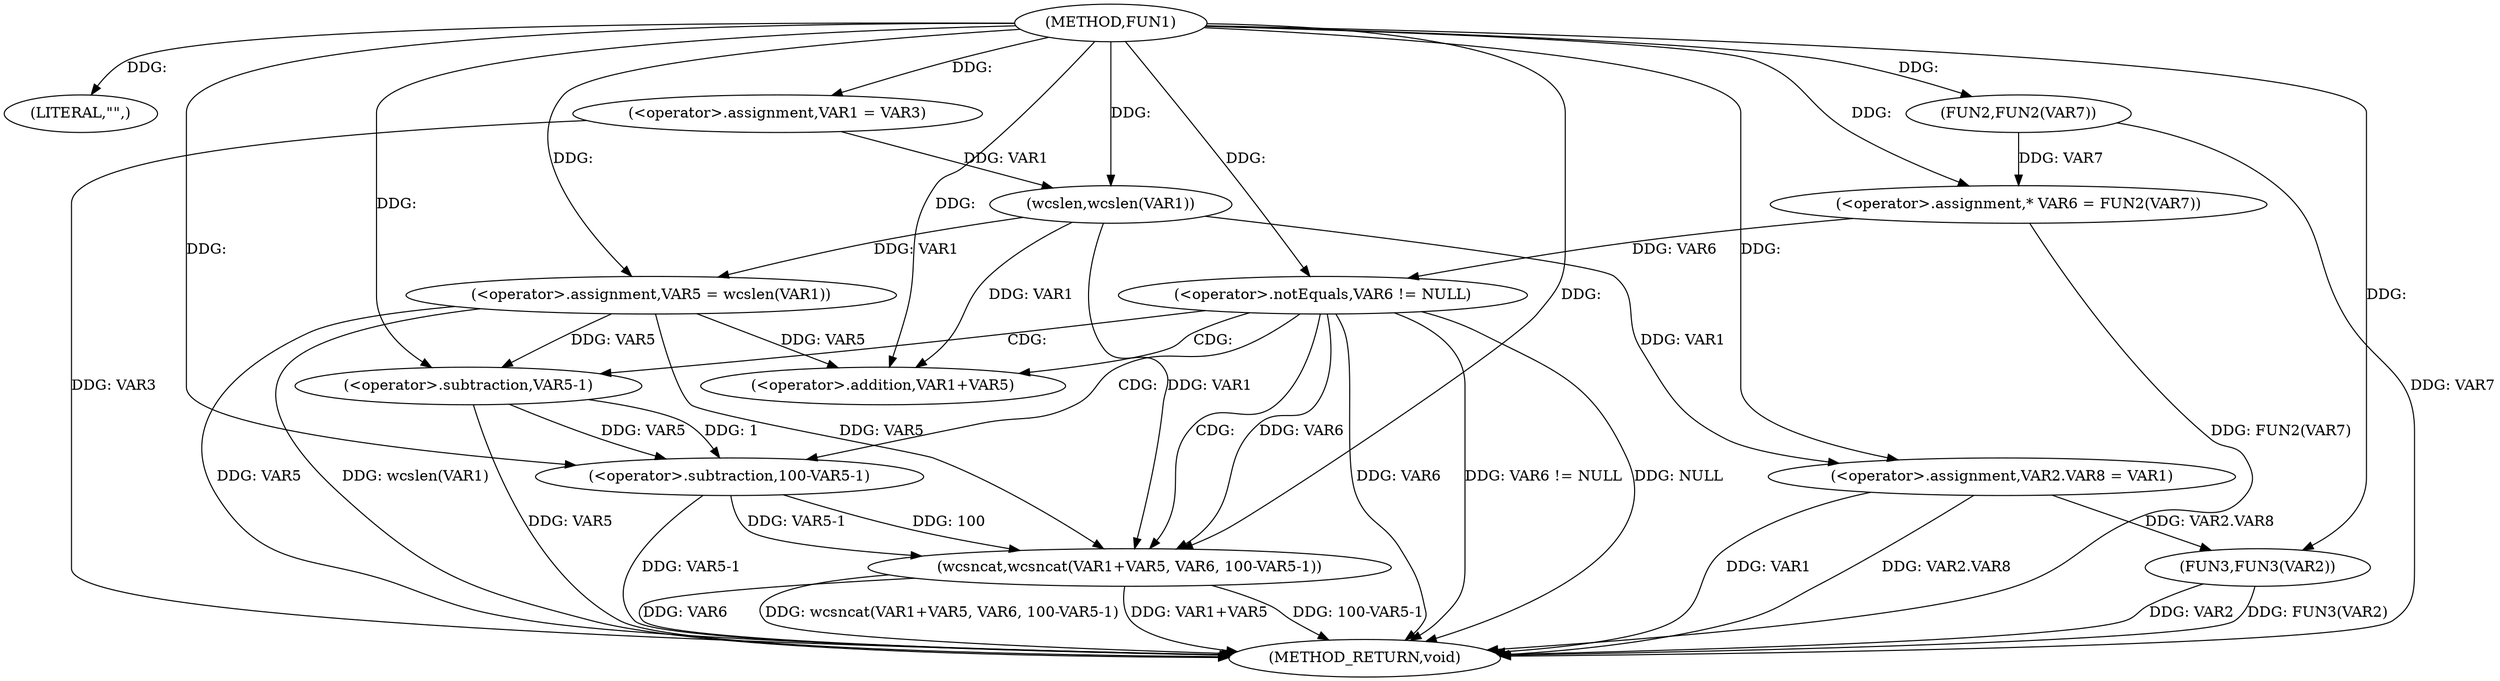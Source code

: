 digraph FUN1 {  
"1000100" [label = "(METHOD,FUN1)" ]
"1000141" [label = "(METHOD_RETURN,void)" ]
"1000104" [label = "(LITERAL,\"\",)" ]
"1000105" [label = "(<operator>.assignment,VAR1 = VAR3)" ]
"1000110" [label = "(<operator>.assignment,VAR5 = wcslen(VAR1))" ]
"1000112" [label = "(wcslen,wcslen(VAR1))" ]
"1000115" [label = "(<operator>.assignment,* VAR6 = FUN2(VAR7))" ]
"1000117" [label = "(FUN2,FUN2(VAR7))" ]
"1000120" [label = "(<operator>.notEquals,VAR6 != NULL)" ]
"1000124" [label = "(wcsncat,wcsncat(VAR1+VAR5, VAR6, 100-VAR5-1))" ]
"1000125" [label = "(<operator>.addition,VAR1+VAR5)" ]
"1000129" [label = "(<operator>.subtraction,100-VAR5-1)" ]
"1000131" [label = "(<operator>.subtraction,VAR5-1)" ]
"1000134" [label = "(<operator>.assignment,VAR2.VAR8 = VAR1)" ]
"1000139" [label = "(FUN3,FUN3(VAR2))" ]
  "1000115" -> "1000141"  [ label = "DDG: FUN2(VAR7)"] 
  "1000124" -> "1000141"  [ label = "DDG: VAR1+VAR5"] 
  "1000105" -> "1000141"  [ label = "DDG: VAR3"] 
  "1000139" -> "1000141"  [ label = "DDG: VAR2"] 
  "1000117" -> "1000141"  [ label = "DDG: VAR7"] 
  "1000110" -> "1000141"  [ label = "DDG: wcslen(VAR1)"] 
  "1000120" -> "1000141"  [ label = "DDG: NULL"] 
  "1000110" -> "1000141"  [ label = "DDG: VAR5"] 
  "1000131" -> "1000141"  [ label = "DDG: VAR5"] 
  "1000139" -> "1000141"  [ label = "DDG: FUN3(VAR2)"] 
  "1000124" -> "1000141"  [ label = "DDG: 100-VAR5-1"] 
  "1000120" -> "1000141"  [ label = "DDG: VAR6"] 
  "1000134" -> "1000141"  [ label = "DDG: VAR2.VAR8"] 
  "1000120" -> "1000141"  [ label = "DDG: VAR6 != NULL"] 
  "1000124" -> "1000141"  [ label = "DDG: VAR6"] 
  "1000134" -> "1000141"  [ label = "DDG: VAR1"] 
  "1000129" -> "1000141"  [ label = "DDG: VAR5-1"] 
  "1000124" -> "1000141"  [ label = "DDG: wcsncat(VAR1+VAR5, VAR6, 100-VAR5-1)"] 
  "1000100" -> "1000104"  [ label = "DDG: "] 
  "1000100" -> "1000105"  [ label = "DDG: "] 
  "1000112" -> "1000110"  [ label = "DDG: VAR1"] 
  "1000100" -> "1000110"  [ label = "DDG: "] 
  "1000105" -> "1000112"  [ label = "DDG: VAR1"] 
  "1000100" -> "1000112"  [ label = "DDG: "] 
  "1000117" -> "1000115"  [ label = "DDG: VAR7"] 
  "1000100" -> "1000115"  [ label = "DDG: "] 
  "1000100" -> "1000117"  [ label = "DDG: "] 
  "1000115" -> "1000120"  [ label = "DDG: VAR6"] 
  "1000100" -> "1000120"  [ label = "DDG: "] 
  "1000112" -> "1000124"  [ label = "DDG: VAR1"] 
  "1000100" -> "1000124"  [ label = "DDG: "] 
  "1000110" -> "1000124"  [ label = "DDG: VAR5"] 
  "1000112" -> "1000125"  [ label = "DDG: VAR1"] 
  "1000100" -> "1000125"  [ label = "DDG: "] 
  "1000110" -> "1000125"  [ label = "DDG: VAR5"] 
  "1000120" -> "1000124"  [ label = "DDG: VAR6"] 
  "1000129" -> "1000124"  [ label = "DDG: 100"] 
  "1000129" -> "1000124"  [ label = "DDG: VAR5-1"] 
  "1000100" -> "1000129"  [ label = "DDG: "] 
  "1000131" -> "1000129"  [ label = "DDG: VAR5"] 
  "1000131" -> "1000129"  [ label = "DDG: 1"] 
  "1000100" -> "1000131"  [ label = "DDG: "] 
  "1000110" -> "1000131"  [ label = "DDG: VAR5"] 
  "1000112" -> "1000134"  [ label = "DDG: VAR1"] 
  "1000100" -> "1000134"  [ label = "DDG: "] 
  "1000134" -> "1000139"  [ label = "DDG: VAR2.VAR8"] 
  "1000100" -> "1000139"  [ label = "DDG: "] 
  "1000120" -> "1000129"  [ label = "CDG: "] 
  "1000120" -> "1000124"  [ label = "CDG: "] 
  "1000120" -> "1000125"  [ label = "CDG: "] 
  "1000120" -> "1000131"  [ label = "CDG: "] 
}

